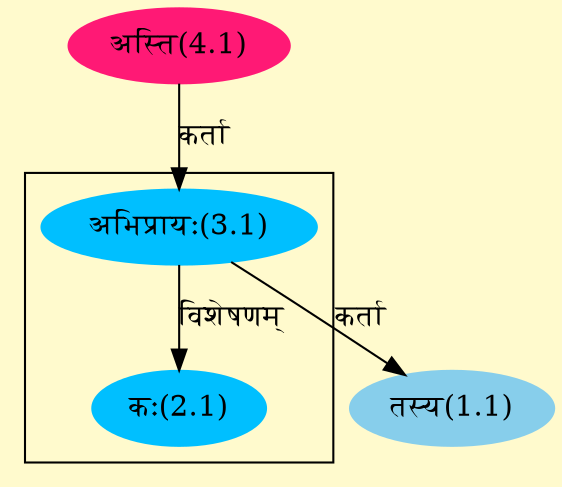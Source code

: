 digraph G{
rankdir=BT;
 compound=true;
 bgcolor="lemonchiffon1";

subgraph cluster_1{
Node2_1 [style=filled, color="#00BFFF" label = "कः(2.1)"]
Node3_1 [style=filled, color="#00BFFF" label = "अभिप्रायः(3.1)"]

}
Node1_1 [style=filled, color="#87CEEB" label = "तस्य(1.1)"]
Node3_1 [style=filled, color="#00BFFF" label = "अभिप्रायः(3.1)"]
Node4_1 [style=filled, color="#FF1975" label = "अस्ति(4.1)"]
/* Start of Relations section */

Node1_1 -> Node3_1 [  label="कर्ता"  dir="back" ]
Node2_1 -> Node3_1 [  label="विशेषणम्"  dir="back" ]
Node3_1 -> Node4_1 [  label="कर्ता"  dir="back" ]
}

